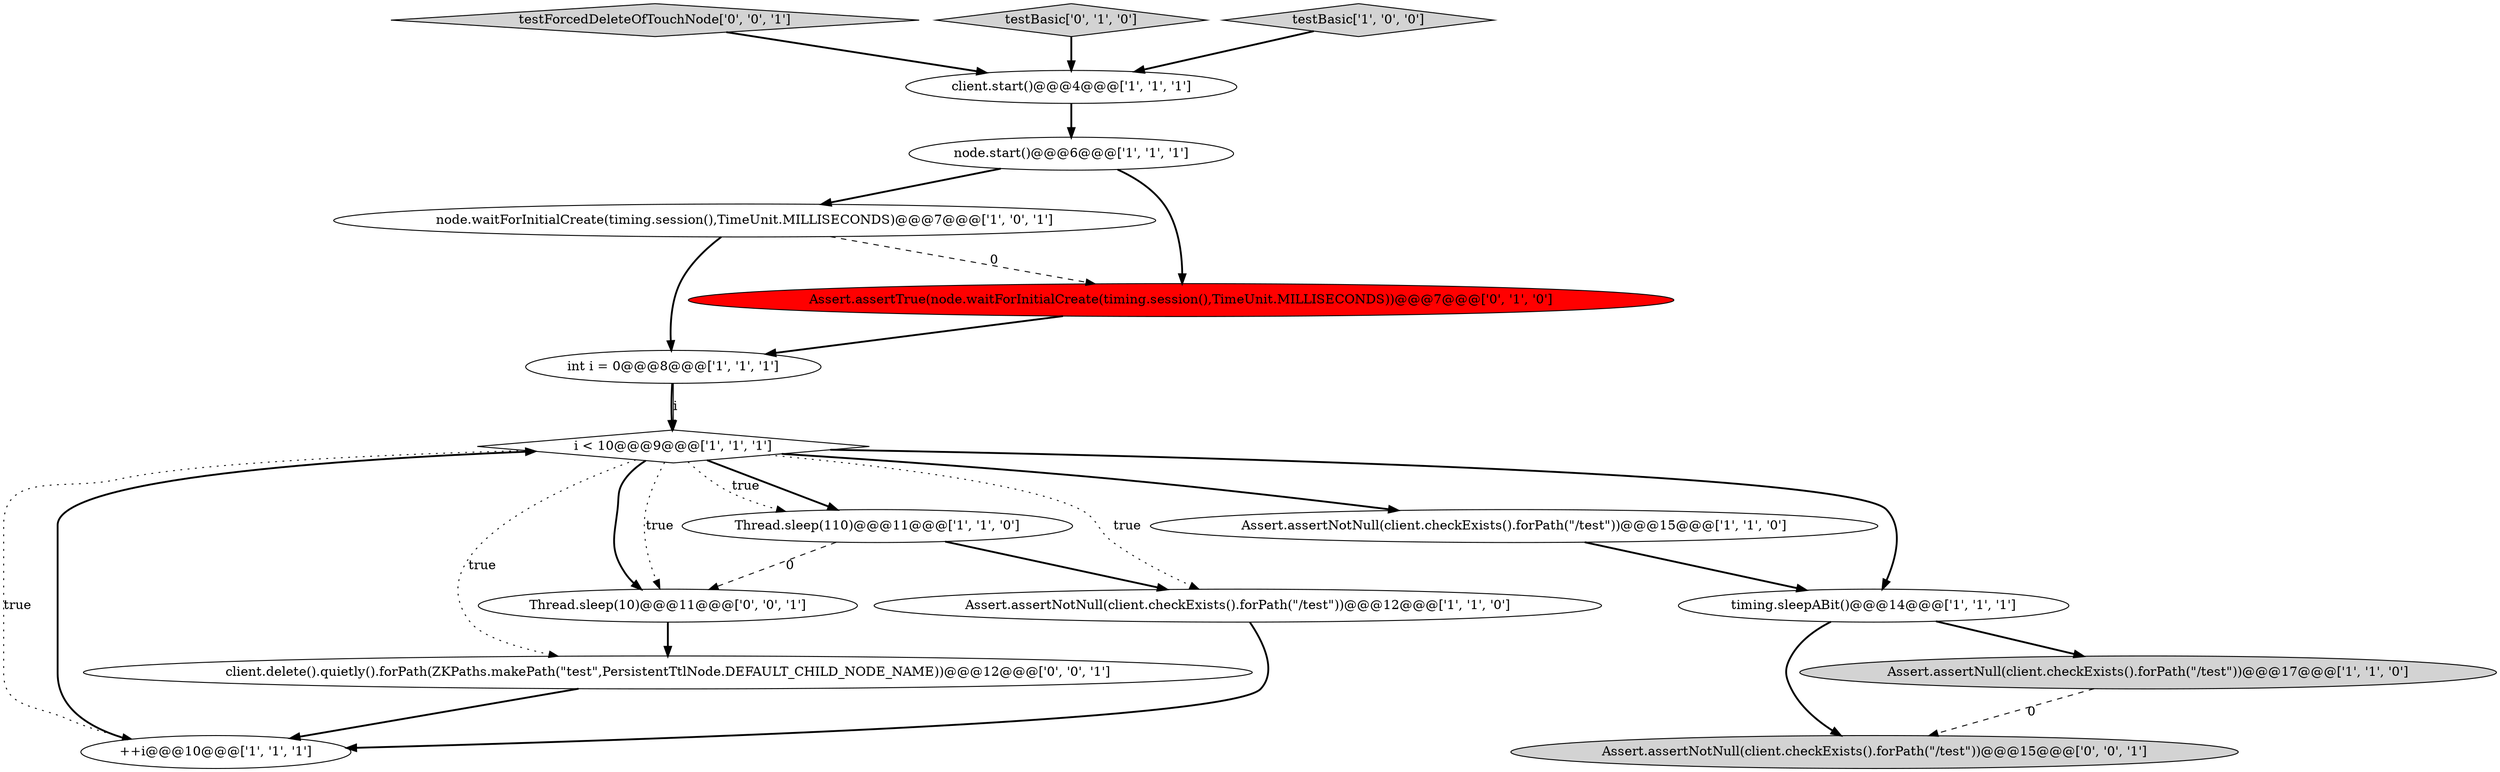 digraph {
7 [style = filled, label = "Assert.assertNotNull(client.checkExists().forPath(\"/test\"))@@@15@@@['1', '1', '0']", fillcolor = white, shape = ellipse image = "AAA0AAABBB1BBB"];
1 [style = filled, label = "++i@@@10@@@['1', '1', '1']", fillcolor = white, shape = ellipse image = "AAA0AAABBB1BBB"];
0 [style = filled, label = "node.start()@@@6@@@['1', '1', '1']", fillcolor = white, shape = ellipse image = "AAA0AAABBB1BBB"];
11 [style = filled, label = "Assert.assertNull(client.checkExists().forPath(\"/test\"))@@@17@@@['1', '1', '0']", fillcolor = lightgray, shape = ellipse image = "AAA0AAABBB1BBB"];
15 [style = filled, label = "testForcedDeleteOfTouchNode['0', '0', '1']", fillcolor = lightgray, shape = diamond image = "AAA0AAABBB3BBB"];
13 [style = filled, label = "testBasic['0', '1', '0']", fillcolor = lightgray, shape = diamond image = "AAA0AAABBB2BBB"];
17 [style = filled, label = "Assert.assertNotNull(client.checkExists().forPath(\"/test\"))@@@15@@@['0', '0', '1']", fillcolor = lightgray, shape = ellipse image = "AAA0AAABBB3BBB"];
6 [style = filled, label = "client.start()@@@4@@@['1', '1', '1']", fillcolor = white, shape = ellipse image = "AAA0AAABBB1BBB"];
8 [style = filled, label = "timing.sleepABit()@@@14@@@['1', '1', '1']", fillcolor = white, shape = ellipse image = "AAA0AAABBB1BBB"];
14 [style = filled, label = "Thread.sleep(10)@@@11@@@['0', '0', '1']", fillcolor = white, shape = ellipse image = "AAA0AAABBB3BBB"];
10 [style = filled, label = "Assert.assertNotNull(client.checkExists().forPath(\"/test\"))@@@12@@@['1', '1', '0']", fillcolor = white, shape = ellipse image = "AAA0AAABBB1BBB"];
16 [style = filled, label = "client.delete().quietly().forPath(ZKPaths.makePath(\"test\",PersistentTtlNode.DEFAULT_CHILD_NODE_NAME))@@@12@@@['0', '0', '1']", fillcolor = white, shape = ellipse image = "AAA0AAABBB3BBB"];
4 [style = filled, label = "i < 10@@@9@@@['1', '1', '1']", fillcolor = white, shape = diamond image = "AAA0AAABBB1BBB"];
3 [style = filled, label = "int i = 0@@@8@@@['1', '1', '1']", fillcolor = white, shape = ellipse image = "AAA0AAABBB1BBB"];
5 [style = filled, label = "node.waitForInitialCreate(timing.session(),TimeUnit.MILLISECONDS)@@@7@@@['1', '0', '1']", fillcolor = white, shape = ellipse image = "AAA0AAABBB1BBB"];
9 [style = filled, label = "testBasic['1', '0', '0']", fillcolor = lightgray, shape = diamond image = "AAA0AAABBB1BBB"];
2 [style = filled, label = "Thread.sleep(110)@@@11@@@['1', '1', '0']", fillcolor = white, shape = ellipse image = "AAA0AAABBB1BBB"];
12 [style = filled, label = "Assert.assertTrue(node.waitForInitialCreate(timing.session(),TimeUnit.MILLISECONDS))@@@7@@@['0', '1', '0']", fillcolor = red, shape = ellipse image = "AAA1AAABBB2BBB"];
5->3 [style = bold, label=""];
14->16 [style = bold, label=""];
1->4 [style = bold, label=""];
4->14 [style = bold, label=""];
5->12 [style = dashed, label="0"];
4->1 [style = dotted, label="true"];
4->10 [style = dotted, label="true"];
0->12 [style = bold, label=""];
15->6 [style = bold, label=""];
6->0 [style = bold, label=""];
4->2 [style = bold, label=""];
11->17 [style = dashed, label="0"];
4->14 [style = dotted, label="true"];
2->10 [style = bold, label=""];
7->8 [style = bold, label=""];
3->4 [style = bold, label=""];
4->7 [style = bold, label=""];
9->6 [style = bold, label=""];
3->4 [style = solid, label="i"];
8->17 [style = bold, label=""];
2->14 [style = dashed, label="0"];
16->1 [style = bold, label=""];
4->8 [style = bold, label=""];
12->3 [style = bold, label=""];
4->16 [style = dotted, label="true"];
13->6 [style = bold, label=""];
10->1 [style = bold, label=""];
8->11 [style = bold, label=""];
4->2 [style = dotted, label="true"];
0->5 [style = bold, label=""];
}
